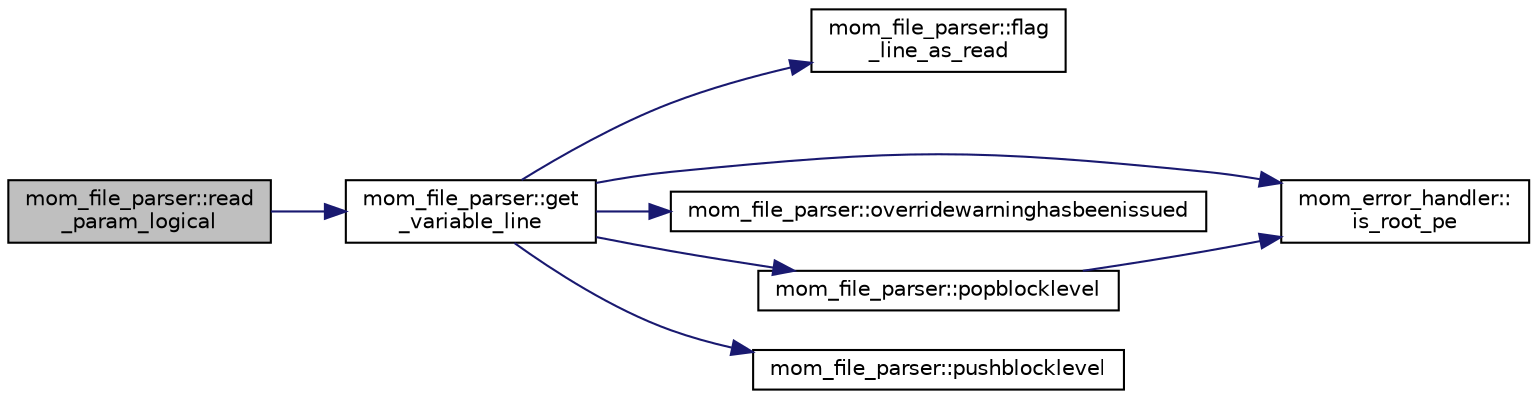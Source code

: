 digraph "mom_file_parser::read_param_logical"
{
 // INTERACTIVE_SVG=YES
  edge [fontname="Helvetica",fontsize="10",labelfontname="Helvetica",labelfontsize="10"];
  node [fontname="Helvetica",fontsize="10",shape=record];
  rankdir="LR";
  Node398 [label="mom_file_parser::read\l_param_logical",height=0.2,width=0.4,color="black", fillcolor="grey75", style="filled", fontcolor="black"];
  Node398 -> Node399 [color="midnightblue",fontsize="10",style="solid",fontname="Helvetica"];
  Node399 [label="mom_file_parser::get\l_variable_line",height=0.2,width=0.4,color="black", fillcolor="white", style="filled",URL="$namespacemom__file__parser.html#af883df6020543889b25986d6ee9701f7"];
  Node399 -> Node400 [color="midnightblue",fontsize="10",style="solid",fontname="Helvetica"];
  Node400 [label="mom_file_parser::flag\l_line_as_read",height=0.2,width=0.4,color="black", fillcolor="white", style="filled",URL="$namespacemom__file__parser.html#a7803aabff129cc7f56d4516bc24613f0"];
  Node399 -> Node401 [color="midnightblue",fontsize="10",style="solid",fontname="Helvetica"];
  Node401 [label="mom_error_handler::\lis_root_pe",height=0.2,width=0.4,color="black", fillcolor="white", style="filled",URL="$namespacemom__error__handler.html#ad5f00a53059c72fe2332d1436c80ca71"];
  Node399 -> Node402 [color="midnightblue",fontsize="10",style="solid",fontname="Helvetica"];
  Node402 [label="mom_file_parser::overridewarninghasbeenissued",height=0.2,width=0.4,color="black", fillcolor="white", style="filled",URL="$namespacemom__file__parser.html#a0c9bb1e76b09bc09bae5402e63bd0f99"];
  Node399 -> Node403 [color="midnightblue",fontsize="10",style="solid",fontname="Helvetica"];
  Node403 [label="mom_file_parser::popblocklevel",height=0.2,width=0.4,color="black", fillcolor="white", style="filled",URL="$namespacemom__file__parser.html#a73b11b969d303b1fc0ba5235c812fd05"];
  Node403 -> Node401 [color="midnightblue",fontsize="10",style="solid",fontname="Helvetica"];
  Node399 -> Node404 [color="midnightblue",fontsize="10",style="solid",fontname="Helvetica"];
  Node404 [label="mom_file_parser::pushblocklevel",height=0.2,width=0.4,color="black", fillcolor="white", style="filled",URL="$namespacemom__file__parser.html#a58777b0faf747d59a793b4e238919dc6"];
}
